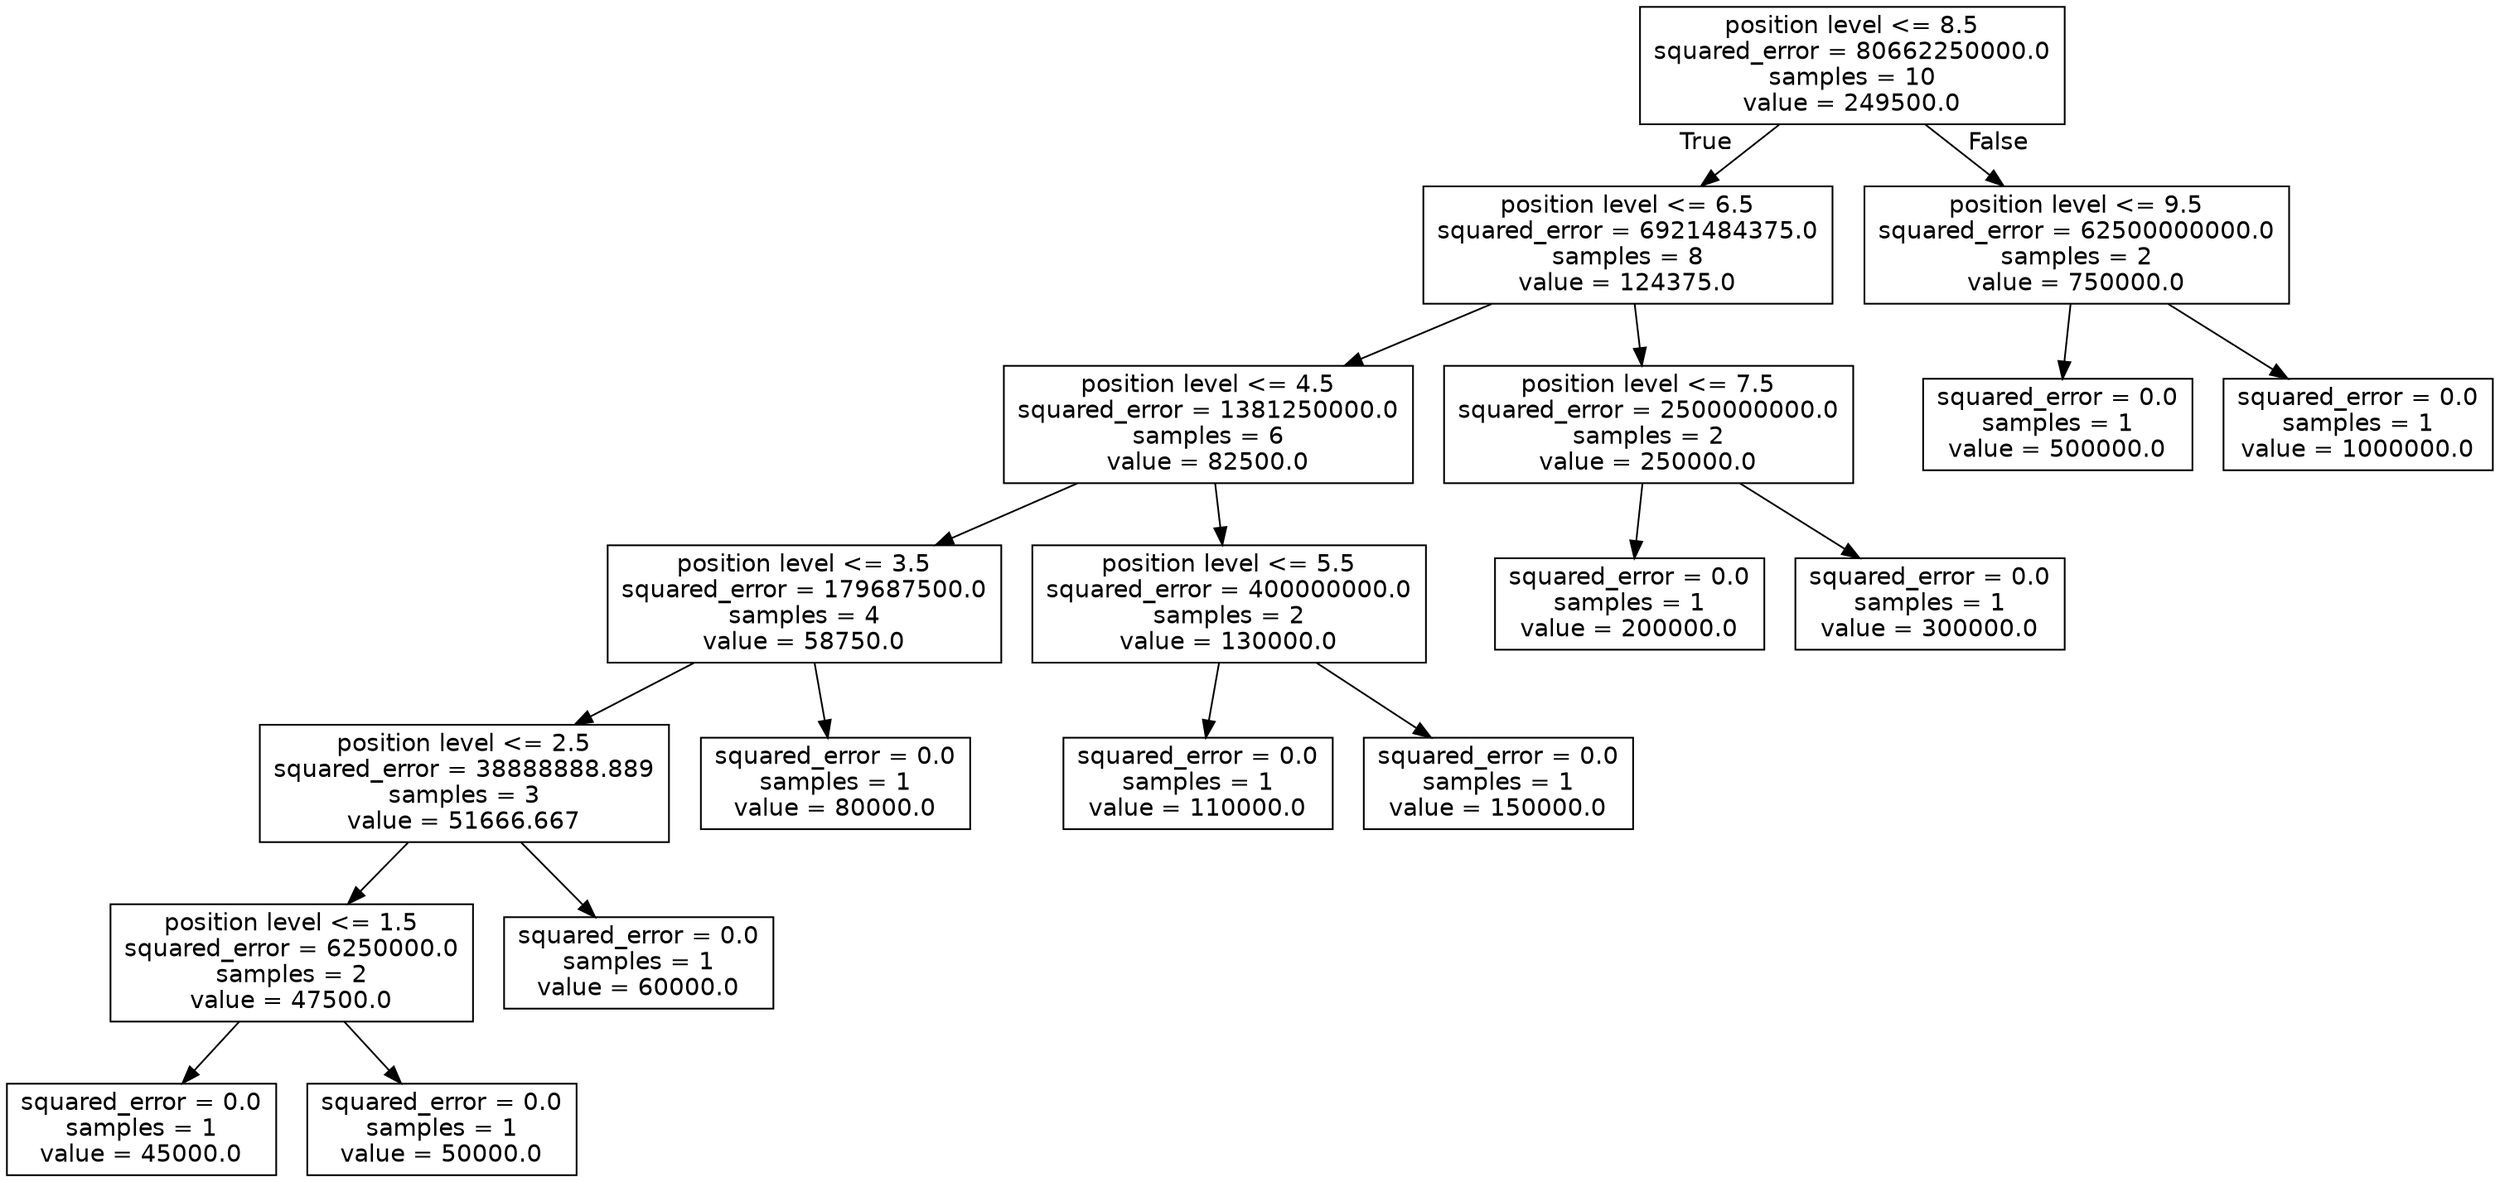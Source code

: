 digraph Tree {
node [shape=box, fontname="helvetica"] ;
edge [fontname="helvetica"] ;
0 [label="position level <= 8.5\nsquared_error = 80662250000.0\nsamples = 10\nvalue = 249500.0"] ;
1 [label="position level <= 6.5\nsquared_error = 6921484375.0\nsamples = 8\nvalue = 124375.0"] ;
0 -> 1 [labeldistance=2.5, labelangle=45, headlabel="True"] ;
2 [label="position level <= 4.5\nsquared_error = 1381250000.0\nsamples = 6\nvalue = 82500.0"] ;
1 -> 2 ;
3 [label="position level <= 3.5\nsquared_error = 179687500.0\nsamples = 4\nvalue = 58750.0"] ;
2 -> 3 ;
4 [label="position level <= 2.5\nsquared_error = 38888888.889\nsamples = 3\nvalue = 51666.667"] ;
3 -> 4 ;
5 [label="position level <= 1.5\nsquared_error = 6250000.0\nsamples = 2\nvalue = 47500.0"] ;
4 -> 5 ;
6 [label="squared_error = 0.0\nsamples = 1\nvalue = 45000.0"] ;
5 -> 6 ;
7 [label="squared_error = 0.0\nsamples = 1\nvalue = 50000.0"] ;
5 -> 7 ;
8 [label="squared_error = 0.0\nsamples = 1\nvalue = 60000.0"] ;
4 -> 8 ;
9 [label="squared_error = 0.0\nsamples = 1\nvalue = 80000.0"] ;
3 -> 9 ;
10 [label="position level <= 5.5\nsquared_error = 400000000.0\nsamples = 2\nvalue = 130000.0"] ;
2 -> 10 ;
11 [label="squared_error = 0.0\nsamples = 1\nvalue = 110000.0"] ;
10 -> 11 ;
12 [label="squared_error = 0.0\nsamples = 1\nvalue = 150000.0"] ;
10 -> 12 ;
13 [label="position level <= 7.5\nsquared_error = 2500000000.0\nsamples = 2\nvalue = 250000.0"] ;
1 -> 13 ;
14 [label="squared_error = 0.0\nsamples = 1\nvalue = 200000.0"] ;
13 -> 14 ;
15 [label="squared_error = 0.0\nsamples = 1\nvalue = 300000.0"] ;
13 -> 15 ;
16 [label="position level <= 9.5\nsquared_error = 62500000000.0\nsamples = 2\nvalue = 750000.0"] ;
0 -> 16 [labeldistance=2.5, labelangle=-45, headlabel="False"] ;
17 [label="squared_error = 0.0\nsamples = 1\nvalue = 500000.0"] ;
16 -> 17 ;
18 [label="squared_error = 0.0\nsamples = 1\nvalue = 1000000.0"] ;
16 -> 18 ;
}